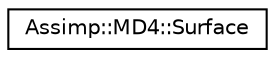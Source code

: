 digraph "Graphical Class Hierarchy"
{
  edge [fontname="Helvetica",fontsize="10",labelfontname="Helvetica",labelfontsize="10"];
  node [fontname="Helvetica",fontsize="10",shape=record];
  rankdir="LR";
  Node1 [label="Assimp::MD4::Surface",height=0.2,width=0.4,color="black", fillcolor="white", style="filled",URL="$struct_assimp_1_1_m_d4_1_1_surface.html",tooltip="Data structure for a surface in a MD4 file. "];
}
